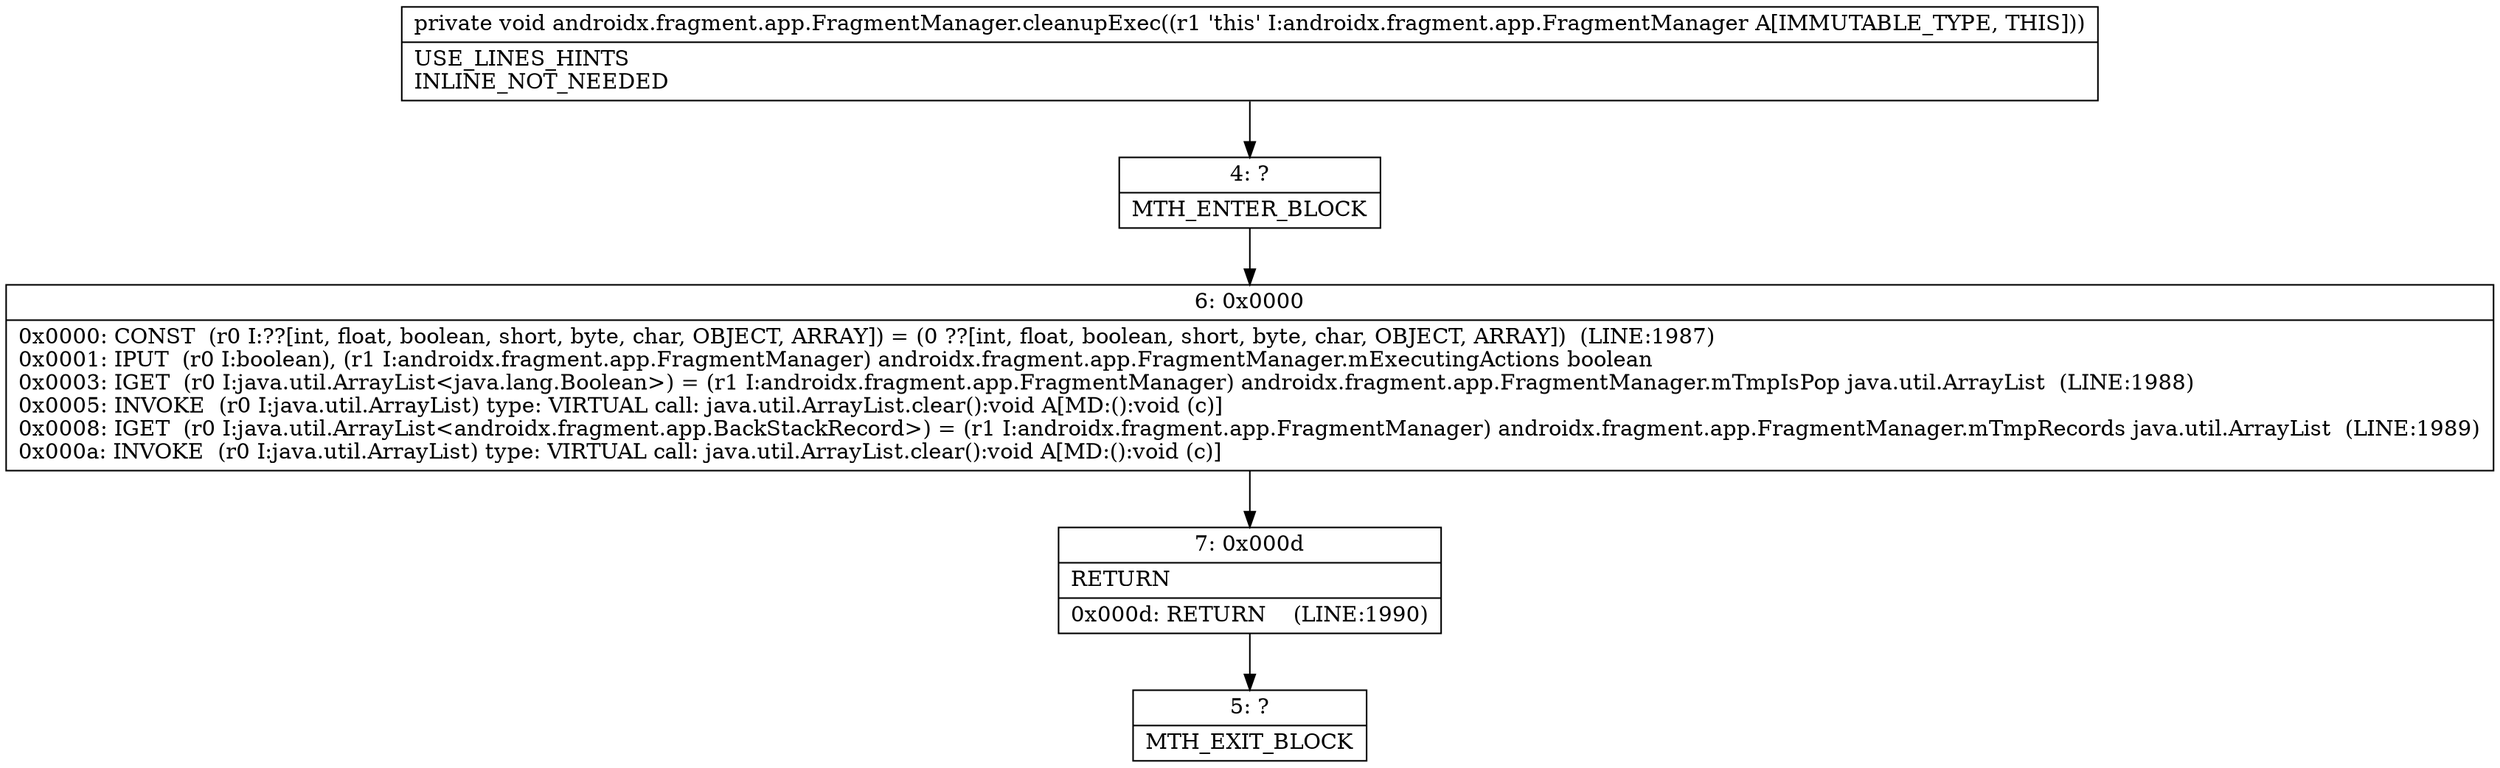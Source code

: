 digraph "CFG forandroidx.fragment.app.FragmentManager.cleanupExec()V" {
Node_4 [shape=record,label="{4\:\ ?|MTH_ENTER_BLOCK\l}"];
Node_6 [shape=record,label="{6\:\ 0x0000|0x0000: CONST  (r0 I:??[int, float, boolean, short, byte, char, OBJECT, ARRAY]) = (0 ??[int, float, boolean, short, byte, char, OBJECT, ARRAY])  (LINE:1987)\l0x0001: IPUT  (r0 I:boolean), (r1 I:androidx.fragment.app.FragmentManager) androidx.fragment.app.FragmentManager.mExecutingActions boolean \l0x0003: IGET  (r0 I:java.util.ArrayList\<java.lang.Boolean\>) = (r1 I:androidx.fragment.app.FragmentManager) androidx.fragment.app.FragmentManager.mTmpIsPop java.util.ArrayList  (LINE:1988)\l0x0005: INVOKE  (r0 I:java.util.ArrayList) type: VIRTUAL call: java.util.ArrayList.clear():void A[MD:():void (c)]\l0x0008: IGET  (r0 I:java.util.ArrayList\<androidx.fragment.app.BackStackRecord\>) = (r1 I:androidx.fragment.app.FragmentManager) androidx.fragment.app.FragmentManager.mTmpRecords java.util.ArrayList  (LINE:1989)\l0x000a: INVOKE  (r0 I:java.util.ArrayList) type: VIRTUAL call: java.util.ArrayList.clear():void A[MD:():void (c)]\l}"];
Node_7 [shape=record,label="{7\:\ 0x000d|RETURN\l|0x000d: RETURN    (LINE:1990)\l}"];
Node_5 [shape=record,label="{5\:\ ?|MTH_EXIT_BLOCK\l}"];
MethodNode[shape=record,label="{private void androidx.fragment.app.FragmentManager.cleanupExec((r1 'this' I:androidx.fragment.app.FragmentManager A[IMMUTABLE_TYPE, THIS]))  | USE_LINES_HINTS\lINLINE_NOT_NEEDED\l}"];
MethodNode -> Node_4;Node_4 -> Node_6;
Node_6 -> Node_7;
Node_7 -> Node_5;
}

